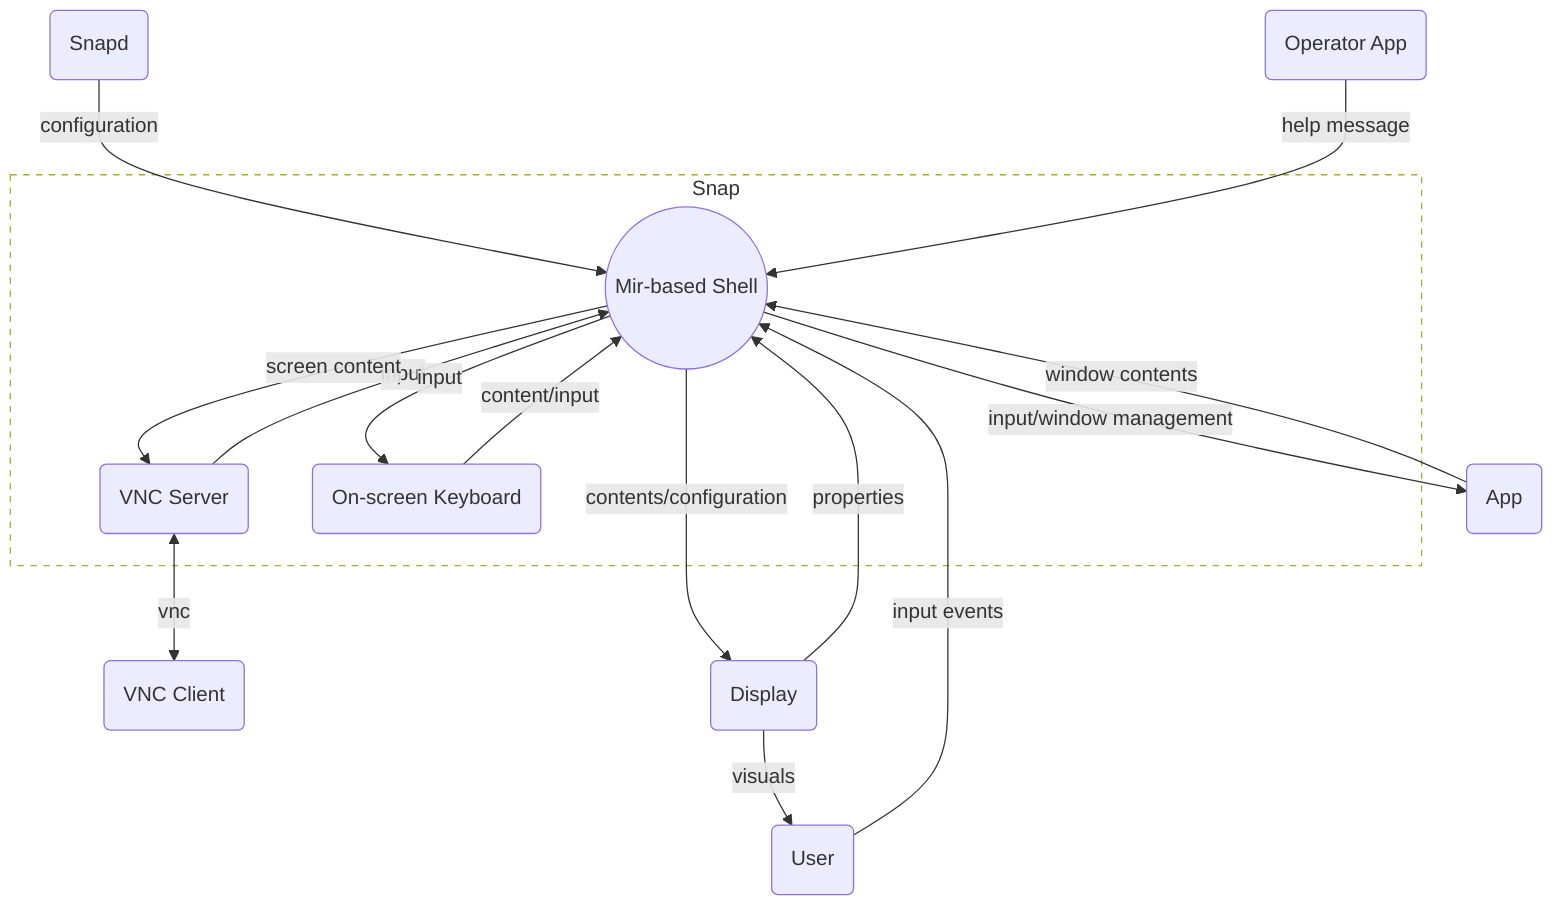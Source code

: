 flowchart
    shell((Mir-based Shell))
    vnc_server(VNC Server)
    vnc_client(VNC Client)
    osk(On-screen Keyboard)
    snapd(Snapd)
    operator_app(Operator App)
    user(User)
    display(Display)
    app(App)

    subgraph snap [Snap]
        vnc_server--input-->shell
        shell--screen content-->vnc_server

        osk--content/input-->shell
        shell--input-->osk
    end

    shell--contents/configuration--->display
    snapd--configuration-->shell
    display--visuals-->user
    operator_app--help message-->shell
    user--input events-->shell
    display--properties-->shell
    vnc_server<--vnc-->vnc_client
    app--window contents-->shell
    shell--input/window management-->app

    classDef boundary fill:none,stroke-dasharray: 5 5
    snap:::boundary